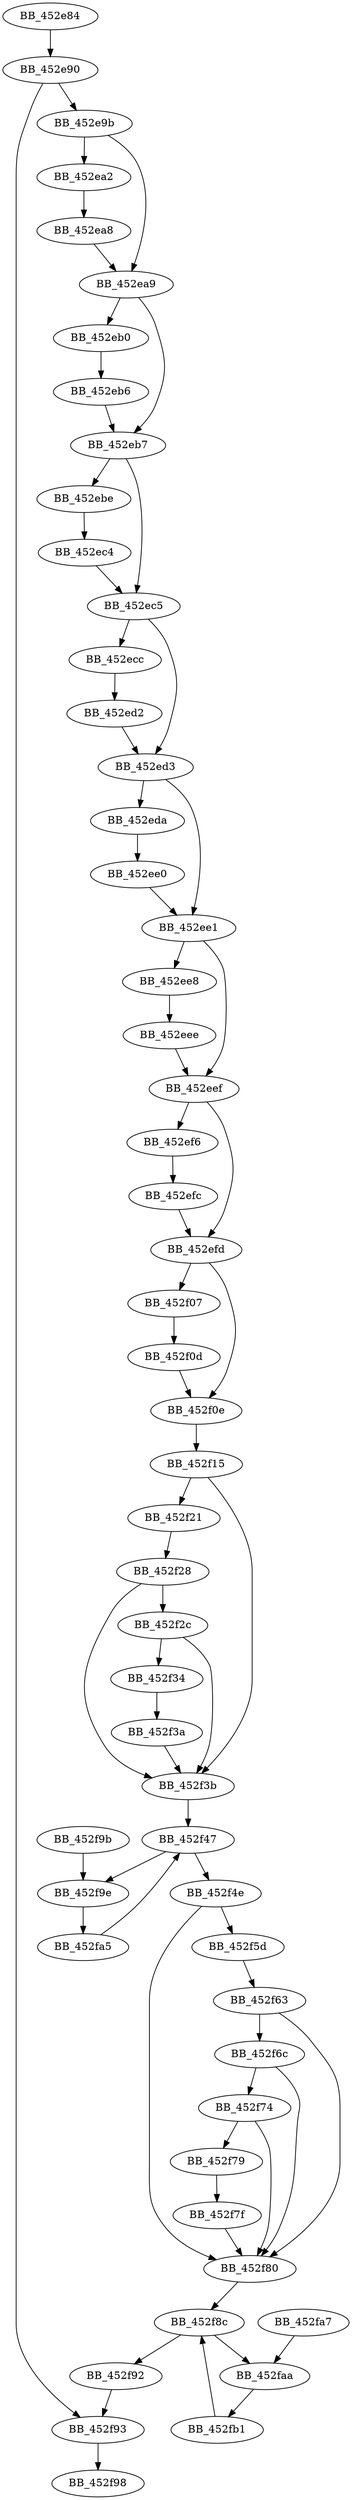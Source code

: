 DiGraph sub_452E84{
BB_452e84->BB_452e90
BB_452e90->BB_452e9b
BB_452e90->BB_452f93
BB_452e9b->BB_452ea2
BB_452e9b->BB_452ea9
BB_452ea2->BB_452ea8
BB_452ea8->BB_452ea9
BB_452ea9->BB_452eb0
BB_452ea9->BB_452eb7
BB_452eb0->BB_452eb6
BB_452eb6->BB_452eb7
BB_452eb7->BB_452ebe
BB_452eb7->BB_452ec5
BB_452ebe->BB_452ec4
BB_452ec4->BB_452ec5
BB_452ec5->BB_452ecc
BB_452ec5->BB_452ed3
BB_452ecc->BB_452ed2
BB_452ed2->BB_452ed3
BB_452ed3->BB_452eda
BB_452ed3->BB_452ee1
BB_452eda->BB_452ee0
BB_452ee0->BB_452ee1
BB_452ee1->BB_452ee8
BB_452ee1->BB_452eef
BB_452ee8->BB_452eee
BB_452eee->BB_452eef
BB_452eef->BB_452ef6
BB_452eef->BB_452efd
BB_452ef6->BB_452efc
BB_452efc->BB_452efd
BB_452efd->BB_452f07
BB_452efd->BB_452f0e
BB_452f07->BB_452f0d
BB_452f0d->BB_452f0e
BB_452f0e->BB_452f15
BB_452f15->BB_452f21
BB_452f15->BB_452f3b
BB_452f21->BB_452f28
BB_452f28->BB_452f2c
BB_452f28->BB_452f3b
BB_452f2c->BB_452f34
BB_452f2c->BB_452f3b
BB_452f34->BB_452f3a
BB_452f3a->BB_452f3b
BB_452f3b->BB_452f47
BB_452f47->BB_452f4e
BB_452f47->BB_452f9e
BB_452f4e->BB_452f5d
BB_452f4e->BB_452f80
BB_452f5d->BB_452f63
BB_452f63->BB_452f6c
BB_452f63->BB_452f80
BB_452f6c->BB_452f74
BB_452f6c->BB_452f80
BB_452f74->BB_452f79
BB_452f74->BB_452f80
BB_452f79->BB_452f7f
BB_452f7f->BB_452f80
BB_452f80->BB_452f8c
BB_452f8c->BB_452f92
BB_452f8c->BB_452faa
BB_452f92->BB_452f93
BB_452f93->BB_452f98
BB_452f9b->BB_452f9e
BB_452f9e->BB_452fa5
BB_452fa5->BB_452f47
BB_452fa7->BB_452faa
BB_452faa->BB_452fb1
BB_452fb1->BB_452f8c
}
